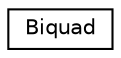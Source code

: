 digraph "Graphical Class Hierarchy"
{
  edge [fontname="Helvetica",fontsize="10",labelfontname="Helvetica",labelfontsize="10"];
  node [fontname="Helvetica",fontsize="10",shape=record];
  rankdir="LR";
  Node1 [label="Biquad",height=0.2,width=0.4,color="black", fillcolor="white", style="filled",URL="$class_biquad.html"];
}
